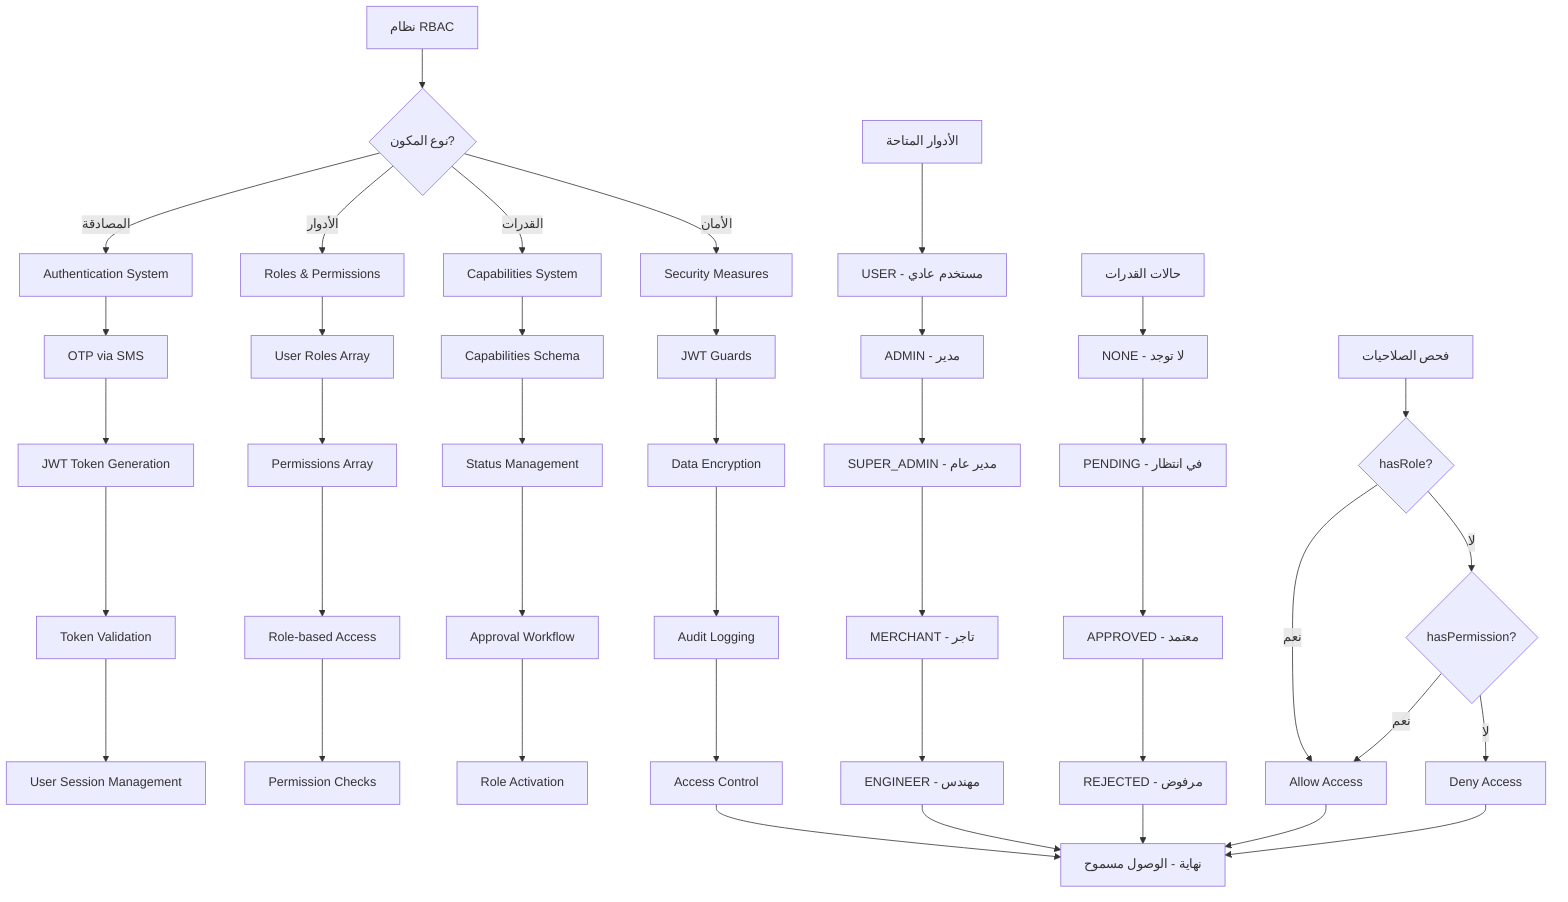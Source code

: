 %% RBAC System Overview
%% View at https://mermaid.live
flowchart TD
  A[نظام RBAC] --> B{نوع المكون?}
  B -->|المصادقة| C[Authentication System]
  B -->|الأدوار| D[Roles & Permissions]
  B -->|القدرات| E[Capabilities System]
  B -->|الأمان| F[Security Measures]

  %% Authentication System
  C --> C1[OTP via SMS]
  C1 --> C2[JWT Token Generation]
  C2 --> C3[Token Validation]
  C3 --> C4[User Session Management]

  %% Roles & Permissions
  D --> D1[User Roles Array]
  D1 --> D2[Permissions Array]
  D2 --> D3[Role-based Access]
  D3 --> D4[Permission Checks]

  %% Capabilities System
  E --> E1[Capabilities Schema]
  E1 --> E2[Status Management]
  E2 --> E3[Approval Workflow]
  E3 --> E4[Role Activation]

  %% Security Measures
  F --> F1[JWT Guards]
  F1 --> F2[Data Encryption]
  F2 --> F3[Audit Logging]
  F3 --> F4[Access Control]

  %% User Roles
  G[الأدوار المتاحة] --> H[USER - مستخدم عادي]
  H --> I[ADMIN - مدير]
  I --> J[SUPER_ADMIN - مدير عام]
  J --> K[MERCHANT - تاجر]
  K --> L[ENGINEER - مهندس]

  %% Capabilities Status
  M[حالات القدرات] --> N[NONE - لا توجد]
  N --> O[PENDING - في انتظار]
  O --> P[APPROVED - معتمد]
  P --> Q[REJECTED - مرفوض]

  %% Permission Checks
  R[فحص الصلاحيات] --> S{hasRole?}
  S -->|نعم| T[Allow Access]
  S -->|لا| U{hasPermission?}
  U -->|نعم| T
  U -->|لا| V[Deny Access]

  %% End points
  T --> W[نهاية - الوصول مسموح]
  V --> W
  Q --> W
  L --> W
  F4 --> W
